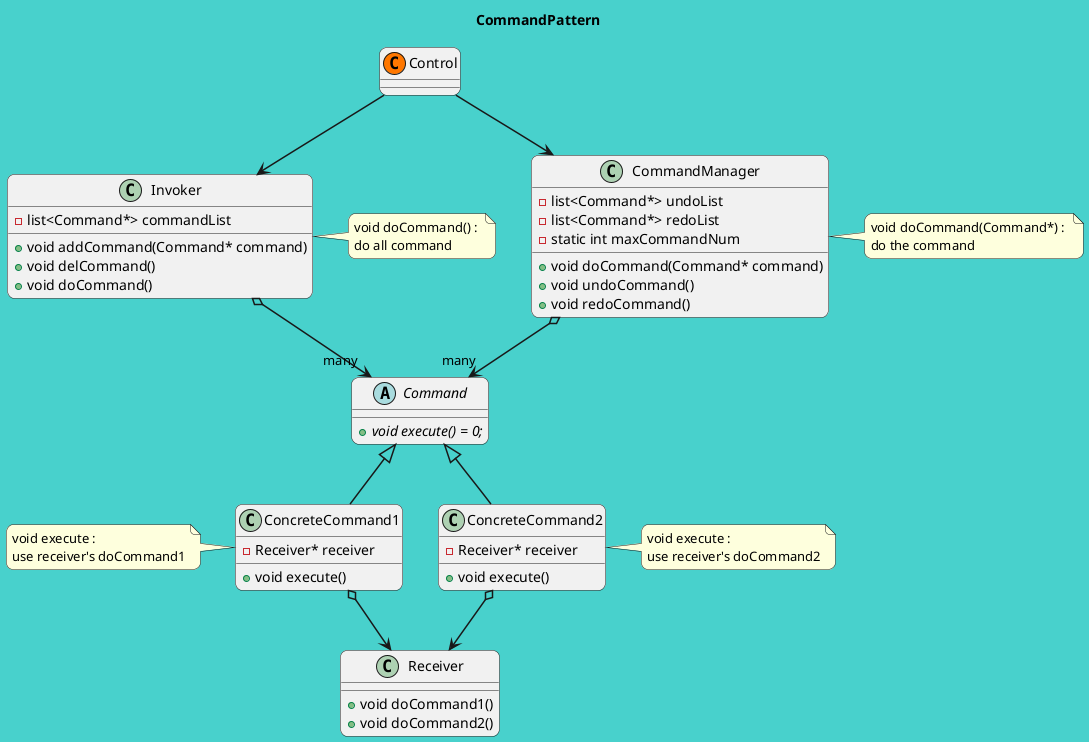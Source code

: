 @startuml
title CommandPattern
skinparam backgroundColor MediumTurquoise
skinparam roundcorner 15
skinparam sequenceArrowThickness 1.5
'skinparam handwritten true

abstract class Command {
    + {abstract}  void execute() = 0;
}

class ConcreteCommand1 {
    + void execute()
    - Receiver* receiver
}
note left : void execute : \nuse receiver's doCommand1
class ConcreteCommand2 {
    + void execute()
    - Receiver* receiver
}
note right : void execute : \nuse receiver's doCommand2

class Receiver {
	+ void doCommand1()
	+ void doCommand2()
}

class Invoker {
	+ void addCommand(Command* command)
	+ void delCommand()
	+ void doCommand()
	- list<Command*> commandList
}
note right : void doCommand() : \ndo all command

class CommandManager {
	+ void doCommand(Command* command)
	+ void undoCommand()
	+ void redoCommand()
	- list<Command*> undoList
	- list<Command*> redoList
	- static int maxCommandNum
}
note right : void doCommand(Command*) : \ndo the command

Command <|-- ConcreteCommand1
Command <|-- ConcreteCommand2
ConcreteCommand1 o--> Receiver
ConcreteCommand2 o--> Receiver
Invoker  o--> "many" Command
CommandManager  o--> "many" Command

class Control << (C,#FF7700) >>
Control --> Invoker
Control --> CommandManager
@enduml